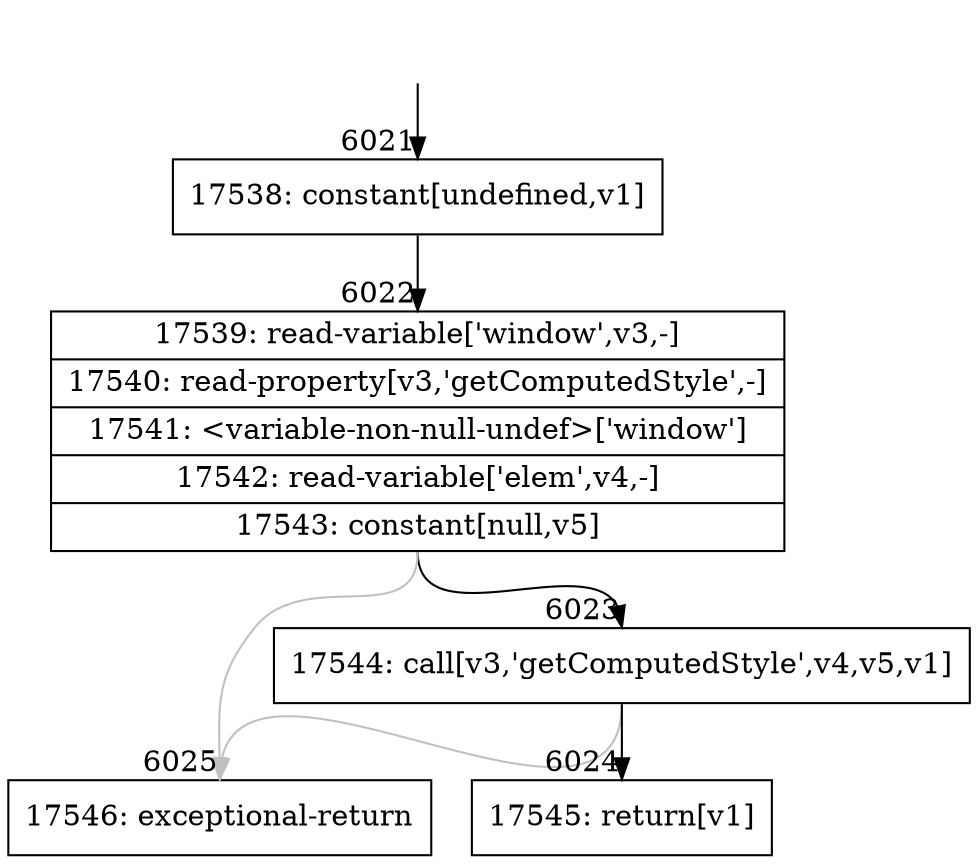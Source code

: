 digraph {
rankdir="TD"
BB_entry394[shape=none,label=""];
BB_entry394 -> BB6021 [tailport=s, headport=n, headlabel="    6021"]
BB6021 [shape=record label="{17538: constant[undefined,v1]}" ] 
BB6021 -> BB6022 [tailport=s, headport=n, headlabel="      6022"]
BB6022 [shape=record label="{17539: read-variable['window',v3,-]|17540: read-property[v3,'getComputedStyle',-]|17541: \<variable-non-null-undef\>['window']|17542: read-variable['elem',v4,-]|17543: constant[null,v5]}" ] 
BB6022 -> BB6023 [tailport=s, headport=n, headlabel="      6023"]
BB6022 -> BB6025 [tailport=s, headport=n, color=gray, headlabel="      6025"]
BB6023 [shape=record label="{17544: call[v3,'getComputedStyle',v4,v5,v1]}" ] 
BB6023 -> BB6024 [tailport=s, headport=n, headlabel="      6024"]
BB6023 -> BB6025 [tailport=s, headport=n, color=gray]
BB6024 [shape=record label="{17545: return[v1]}" ] 
BB6025 [shape=record label="{17546: exceptional-return}" ] 
}
